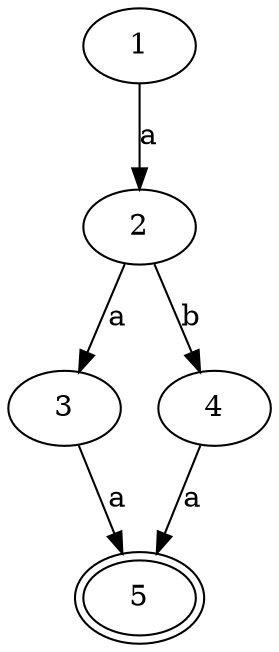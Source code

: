 digraph {
  1 [role="start"]
  5 [role="end",peripheries=2]

  1   -> 2  [label="a"];
  2   -> 3  [label="a"];
  2   -> 4  [label="b"];
  3   -> 5  [label="a"];
  4   -> 5  [label="a"];
}

